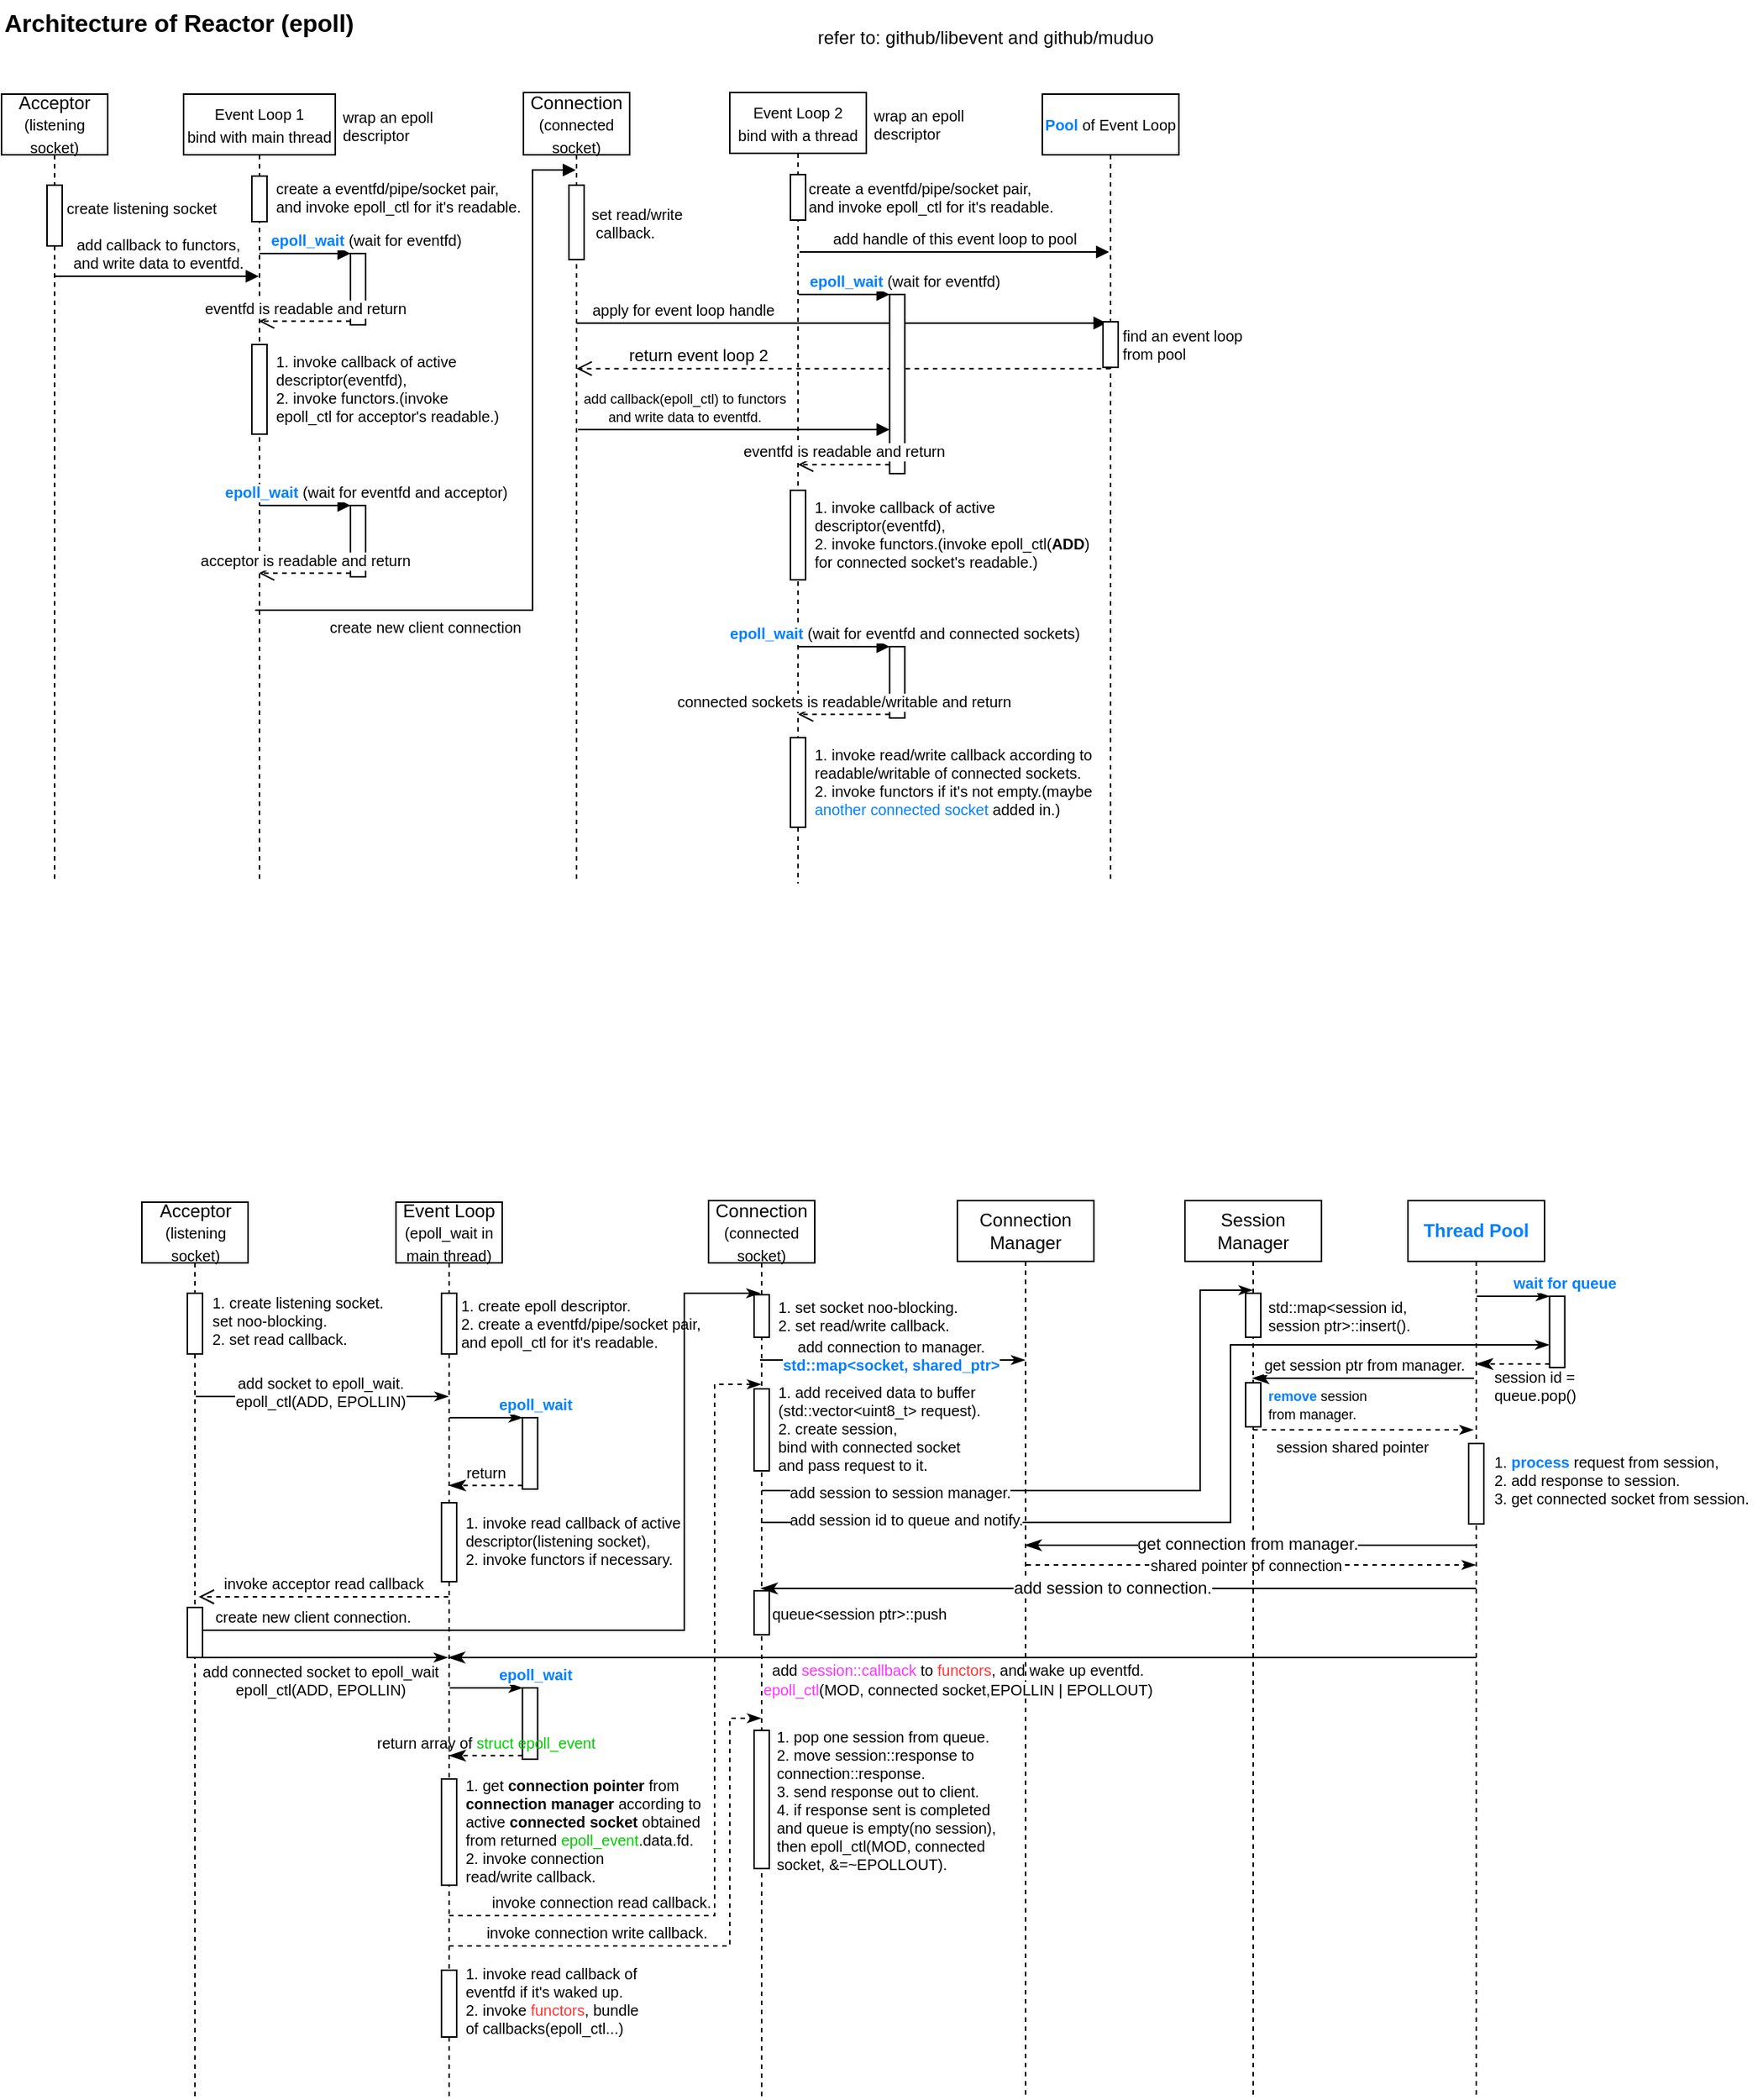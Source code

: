 <mxfile version="20.2.4" type="github">
  <diagram id="8s4QYpiPi4UWaAkvlVJo" name="Page-1">
    <mxGraphModel dx="1422" dy="762" grid="1" gridSize="10" guides="1" tooltips="1" connect="1" arrows="1" fold="1" page="1" pageScale="1" pageWidth="850" pageHeight="1100" background="none" math="0" shadow="0">
      <root>
        <mxCell id="0" />
        <mxCell id="1" parent="0" />
        <mxCell id="Oyf2wEZ1zQuML1rLrcPN-1" value="Acceptor&lt;br&gt;&lt;font style=&quot;font-size: 10px&quot;&gt;(listening socket)&lt;/font&gt;" style="shape=umlLifeline;perimeter=lifelinePerimeter;whiteSpace=wrap;html=1;container=1;collapsible=0;recursiveResize=0;outlineConnect=0;size=40;" parent="1" vertex="1">
          <mxGeometry x="110" y="80" width="70" height="520" as="geometry" />
        </mxCell>
        <mxCell id="Oyf2wEZ1zQuML1rLrcPN-17" value="" style="html=1;points=[];perimeter=orthogonalPerimeter;fontSize=10;" parent="Oyf2wEZ1zQuML1rLrcPN-1" vertex="1">
          <mxGeometry x="30" y="60" width="10" height="40" as="geometry" />
        </mxCell>
        <mxCell id="Oyf2wEZ1zQuML1rLrcPN-2" value="&lt;font style=&quot;font-size: 10px&quot;&gt;Event Loop 1&lt;br&gt;bind with main thread&lt;/font&gt;" style="shape=umlLifeline;perimeter=lifelinePerimeter;whiteSpace=wrap;html=1;container=1;collapsible=0;recursiveResize=0;outlineConnect=0;size=40;" parent="1" vertex="1">
          <mxGeometry x="230" y="80" width="100" height="520" as="geometry" />
        </mxCell>
        <mxCell id="Oyf2wEZ1zQuML1rLrcPN-15" value="" style="html=1;points=[];perimeter=orthogonalPerimeter;fontSize=10;" parent="Oyf2wEZ1zQuML1rLrcPN-2" vertex="1">
          <mxGeometry x="45" y="54" width="10" height="30" as="geometry" />
        </mxCell>
        <mxCell id="Oyf2wEZ1zQuML1rLrcPN-30" value="create new client connection" style="html=1;verticalAlign=bottom;endArrow=block;rounded=0;fontSize=10;" parent="Oyf2wEZ1zQuML1rLrcPN-2" target="Oyf2wEZ1zQuML1rLrcPN-28" edge="1">
          <mxGeometry x="-0.554" y="-20" width="80" relative="1" as="geometry">
            <mxPoint x="47.25" y="340" as="sourcePoint" />
            <mxPoint x="210" y="100" as="targetPoint" />
            <Array as="points">
              <mxPoint x="230" y="340" />
              <mxPoint x="230" y="50" />
            </Array>
            <mxPoint as="offset" />
          </mxGeometry>
        </mxCell>
        <mxCell id="Oyf2wEZ1zQuML1rLrcPN-9" value="" style="html=1;points=[];perimeter=orthogonalPerimeter;fontSize=10;" parent="1" vertex="1">
          <mxGeometry x="340" y="185" width="10" height="47" as="geometry" />
        </mxCell>
        <mxCell id="Oyf2wEZ1zQuML1rLrcPN-10" value="&lt;b&gt;&lt;font color=&quot;#007fff&quot;&gt;epoll_wait&lt;/font&gt;&lt;/b&gt; (wait for eventfd)" style="html=1;verticalAlign=bottom;endArrow=block;entryX=0;entryY=0;rounded=0;fontSize=10;" parent="1" target="Oyf2wEZ1zQuML1rLrcPN-9" edge="1">
          <mxGeometry x="1" y="10" relative="1" as="geometry">
            <mxPoint x="280" y="185" as="sourcePoint" />
            <mxPoint x="10" y="10" as="offset" />
          </mxGeometry>
        </mxCell>
        <mxCell id="Oyf2wEZ1zQuML1rLrcPN-11" value="eventfd is readable and return" style="html=1;verticalAlign=bottom;endArrow=open;dashed=1;endSize=8;exitX=0;exitY=0.95;rounded=0;fontSize=10;" parent="1" source="Oyf2wEZ1zQuML1rLrcPN-9" edge="1">
          <mxGeometry relative="1" as="geometry">
            <mxPoint x="279.667" y="229.65" as="targetPoint" />
          </mxGeometry>
        </mxCell>
        <mxCell id="Oyf2wEZ1zQuML1rLrcPN-12" value="add callback to functors,&lt;br&gt;and write data to eventfd." style="html=1;verticalAlign=bottom;endArrow=block;rounded=0;fontSize=10;" parent="1" target="Oyf2wEZ1zQuML1rLrcPN-2" edge="1">
          <mxGeometry width="80" relative="1" as="geometry">
            <mxPoint x="145" y="200" as="sourcePoint" />
            <mxPoint x="225" y="200" as="targetPoint" />
          </mxGeometry>
        </mxCell>
        <mxCell id="Oyf2wEZ1zQuML1rLrcPN-16" value="&lt;span style=&quot;background-color: rgb(255, 255, 255);&quot;&gt;create a eventfd/pipe/socket pair,&lt;/span&gt;&lt;br style=&quot;&quot;&gt;&lt;span style=&quot;background-color: rgb(255, 255, 255);&quot;&gt;and invoke epoll_ctl for it&#39;s readable.&lt;/span&gt;" style="text;html=1;strokeColor=none;fillColor=none;align=left;verticalAlign=middle;whiteSpace=wrap;rounded=0;fontSize=10;" parent="1" vertex="1">
          <mxGeometry x="289" y="133" width="165" height="30" as="geometry" />
        </mxCell>
        <mxCell id="Oyf2wEZ1zQuML1rLrcPN-18" value="&lt;span style=&quot;background-color: rgb(255 , 255 , 255)&quot;&gt;create listening socket&lt;br&gt;&lt;/span&gt;" style="text;html=1;strokeColor=none;fillColor=none;align=left;verticalAlign=middle;whiteSpace=wrap;rounded=0;fontSize=10;" parent="1" vertex="1">
          <mxGeometry x="151" y="140" width="110" height="30" as="geometry" />
        </mxCell>
        <mxCell id="Oyf2wEZ1zQuML1rLrcPN-21" value="" style="html=1;points=[];perimeter=orthogonalPerimeter;fontSize=10;" parent="1" vertex="1">
          <mxGeometry x="275" y="245" width="10" height="59" as="geometry" />
        </mxCell>
        <mxCell id="Oyf2wEZ1zQuML1rLrcPN-22" value="&lt;span style=&quot;background-color: rgb(255 , 255 , 255)&quot;&gt;1. invoke callback of active descriptor(eventfd),&lt;br&gt;2. invoke functors.(invoke epoll_ctl for acceptor&#39;s readable.)&lt;br&gt;&lt;/span&gt;" style="text;html=1;strokeColor=none;fillColor=none;align=left;verticalAlign=middle;whiteSpace=wrap;rounded=0;fontSize=10;" parent="1" vertex="1">
          <mxGeometry x="289" y="259" width="151" height="30" as="geometry" />
        </mxCell>
        <mxCell id="Oyf2wEZ1zQuML1rLrcPN-23" value="" style="html=1;points=[];perimeter=orthogonalPerimeter;fontSize=10;" parent="1" vertex="1">
          <mxGeometry x="340" y="351" width="10" height="47" as="geometry" />
        </mxCell>
        <mxCell id="Oyf2wEZ1zQuML1rLrcPN-24" value="&lt;b&gt;&lt;font color=&quot;#007fff&quot;&gt;epoll_wait&lt;/font&gt; &lt;/b&gt;(wait for eventfd and acceptor)" style="html=1;verticalAlign=bottom;endArrow=block;entryX=0;entryY=0;rounded=0;fontSize=10;" parent="1" target="Oyf2wEZ1zQuML1rLrcPN-23" edge="1">
          <mxGeometry x="1" y="10" relative="1" as="geometry">
            <mxPoint x="280" y="351" as="sourcePoint" />
            <mxPoint x="10" y="10" as="offset" />
          </mxGeometry>
        </mxCell>
        <mxCell id="Oyf2wEZ1zQuML1rLrcPN-25" value="acceptor is readable and return" style="html=1;verticalAlign=bottom;endArrow=open;dashed=1;endSize=8;exitX=0;exitY=0.95;rounded=0;fontSize=10;" parent="1" source="Oyf2wEZ1zQuML1rLrcPN-23" edge="1">
          <mxGeometry relative="1" as="geometry">
            <mxPoint x="279.667" y="395.65" as="targetPoint" />
          </mxGeometry>
        </mxCell>
        <mxCell id="Oyf2wEZ1zQuML1rLrcPN-28" value="&lt;font&gt;Connection&lt;br&gt;&lt;font style=&quot;font-size: 10px&quot;&gt;(connected socket)&lt;/font&gt;&lt;/font&gt;" style="shape=umlLifeline;perimeter=lifelinePerimeter;whiteSpace=wrap;html=1;container=1;collapsible=0;recursiveResize=0;outlineConnect=0;size=41;" parent="1" vertex="1">
          <mxGeometry x="454" y="79" width="70" height="521" as="geometry" />
        </mxCell>
        <mxCell id="Oyf2wEZ1zQuML1rLrcPN-31" value="" style="html=1;points=[];perimeter=orthogonalPerimeter;fontSize=10;" parent="Oyf2wEZ1zQuML1rLrcPN-28" vertex="1">
          <mxGeometry x="30" y="61" width="10" height="49" as="geometry" />
        </mxCell>
        <mxCell id="Oyf2wEZ1zQuML1rLrcPN-46" value="&lt;font style=&quot;font-size: 9px&quot;&gt;add callback(epoll_ctl) to functors&lt;br&gt;and write data to eventfd.&lt;/font&gt;" style="html=1;verticalAlign=bottom;endArrow=block;rounded=0;fontSize=10;" parent="Oyf2wEZ1zQuML1rLrcPN-28" edge="1">
          <mxGeometry x="-0.318" width="80" relative="1" as="geometry">
            <mxPoint x="36" y="222" as="sourcePoint" />
            <mxPoint x="241.33" y="222" as="targetPoint" />
            <mxPoint as="offset" />
          </mxGeometry>
        </mxCell>
        <mxCell id="Oyf2wEZ1zQuML1rLrcPN-32" value="&lt;span style=&quot;background-color: rgb(255 , 255 , 255)&quot;&gt;set read/write&lt;br&gt;&amp;nbsp;callback.&lt;br&gt;&lt;/span&gt;" style="text;html=1;strokeColor=none;fillColor=none;align=left;verticalAlign=middle;whiteSpace=wrap;rounded=0;fontSize=10;" parent="1" vertex="1">
          <mxGeometry x="497" y="150" width="71" height="30" as="geometry" />
        </mxCell>
        <mxCell id="Oyf2wEZ1zQuML1rLrcPN-33" value="&lt;font style=&quot;font-size: 10px&quot;&gt;Event Loop 2&lt;br&gt;bind with a thread&lt;/font&gt;" style="shape=umlLifeline;perimeter=lifelinePerimeter;whiteSpace=wrap;html=1;container=1;collapsible=0;recursiveResize=0;outlineConnect=0;size=40;" parent="1" vertex="1">
          <mxGeometry x="590" y="79" width="90" height="521" as="geometry" />
        </mxCell>
        <mxCell id="Oyf2wEZ1zQuML1rLrcPN-34" value="" style="html=1;points=[];perimeter=orthogonalPerimeter;fontSize=10;" parent="Oyf2wEZ1zQuML1rLrcPN-33" vertex="1">
          <mxGeometry x="40" y="54" width="10" height="30" as="geometry" />
        </mxCell>
        <mxCell id="Oyf2wEZ1zQuML1rLrcPN-40" value="add handle of this event loop to pool" style="html=1;verticalAlign=bottom;endArrow=block;rounded=0;fontSize=10;" parent="Oyf2wEZ1zQuML1rLrcPN-33" edge="1">
          <mxGeometry width="80" relative="1" as="geometry">
            <mxPoint x="46" y="105" as="sourcePoint" />
            <mxPoint x="250" y="105" as="targetPoint" />
          </mxGeometry>
        </mxCell>
        <mxCell id="Oyf2wEZ1zQuML1rLrcPN-36" value="&lt;span style=&quot;background-color: rgb(255, 255, 255);&quot;&gt;create a eventfd/pipe/socket pair,&lt;/span&gt;&lt;br style=&quot;&quot;&gt;&lt;span style=&quot;background-color: rgb(255, 255, 255);&quot;&gt;and invoke epoll_ctl for it&#39;s readable.&lt;/span&gt;" style="text;html=1;strokeColor=none;fillColor=none;align=left;verticalAlign=middle;whiteSpace=wrap;rounded=0;fontSize=10;" parent="1" vertex="1">
          <mxGeometry x="640" y="133" width="165" height="30" as="geometry" />
        </mxCell>
        <mxCell id="Oyf2wEZ1zQuML1rLrcPN-37" value="&lt;font style=&quot;font-size: 10px&quot;&gt;&lt;b&gt;&lt;font color=&quot;#007fff&quot;&gt;Pool&lt;/font&gt;&lt;/b&gt; of Event Loop&lt;/font&gt;" style="shape=umlLifeline;perimeter=lifelinePerimeter;whiteSpace=wrap;html=1;container=1;collapsible=0;recursiveResize=0;outlineConnect=0;size=40;" parent="1" vertex="1">
          <mxGeometry x="796" y="80" width="90" height="520" as="geometry" />
        </mxCell>
        <mxCell id="Oyf2wEZ1zQuML1rLrcPN-42" value="&lt;b&gt;&lt;font color=&quot;#007fff&quot;&gt;epoll_wait&lt;/font&gt;&lt;/b&gt; (wait for eventfd)" style="html=1;verticalAlign=bottom;endArrow=block;entryX=0;entryY=0;rounded=0;fontSize=10;" parent="1" target="Oyf2wEZ1zQuML1rLrcPN-41" edge="1">
          <mxGeometry x="1" y="10" relative="1" as="geometry">
            <mxPoint x="635.33" y="212" as="sourcePoint" />
            <mxPoint x="10" y="10" as="offset" />
          </mxGeometry>
        </mxCell>
        <mxCell id="Oyf2wEZ1zQuML1rLrcPN-45" value="apply for event loop handle" style="html=1;verticalAlign=bottom;endArrow=block;rounded=0;fontSize=10;entryX=0.233;entryY=0.028;entryDx=0;entryDy=0;entryPerimeter=0;" parent="1" source="Oyf2wEZ1zQuML1rLrcPN-28" target="Oyf2wEZ1zQuML1rLrcPN-50" edge="1">
          <mxGeometry x="-0.601" width="80" relative="1" as="geometry">
            <mxPoint x="490" y="230" as="sourcePoint" />
            <mxPoint x="624.5" y="230" as="targetPoint" />
            <mxPoint as="offset" />
          </mxGeometry>
        </mxCell>
        <mxCell id="Oyf2wEZ1zQuML1rLrcPN-50" value="" style="html=1;points=[];perimeter=orthogonalPerimeter;fontSize=10;" parent="1" vertex="1">
          <mxGeometry x="836" y="230" width="10" height="30" as="geometry" />
        </mxCell>
        <mxCell id="Oyf2wEZ1zQuML1rLrcPN-51" value="&lt;span style=&quot;background-color: rgb(255 , 255 , 255)&quot;&gt;find an event loop from pool&lt;br&gt;&lt;/span&gt;" style="text;html=1;strokeColor=none;fillColor=none;align=left;verticalAlign=middle;whiteSpace=wrap;rounded=0;fontSize=10;" parent="1" vertex="1">
          <mxGeometry x="847" y="230" width="93" height="30" as="geometry" />
        </mxCell>
        <mxCell id="Oyf2wEZ1zQuML1rLrcPN-47" value="return event loop 2" style="html=1;verticalAlign=bottom;endArrow=open;dashed=1;endSize=8;rounded=0;exitX=0.483;exitY=1.028;exitDx=0;exitDy=0;exitPerimeter=0;" parent="1" source="Oyf2wEZ1zQuML1rLrcPN-50" target="Oyf2wEZ1zQuML1rLrcPN-28" edge="1">
          <mxGeometry x="0.543" relative="1" as="geometry">
            <mxPoint x="840.5" y="257" as="sourcePoint" />
            <mxPoint x="490" y="257" as="targetPoint" />
            <mxPoint as="offset" />
          </mxGeometry>
        </mxCell>
        <mxCell id="Oyf2wEZ1zQuML1rLrcPN-41" value="" style="html=1;points=[];perimeter=orthogonalPerimeter;fontSize=10;verticalAlign=top;" parent="1" vertex="1">
          <mxGeometry x="695.33" y="212" width="10" height="118" as="geometry" />
        </mxCell>
        <mxCell id="Oyf2wEZ1zQuML1rLrcPN-43" value="eventfd is readable and return" style="html=1;verticalAlign=bottom;endArrow=open;dashed=1;endSize=8;exitX=0;exitY=0.95;rounded=0;fontSize=10;" parent="1" source="Oyf2wEZ1zQuML1rLrcPN-41" target="Oyf2wEZ1zQuML1rLrcPN-33" edge="1">
          <mxGeometry relative="1" as="geometry">
            <mxPoint x="634.997" y="256.65" as="targetPoint" />
          </mxGeometry>
        </mxCell>
        <mxCell id="Oyf2wEZ1zQuML1rLrcPN-52" value="&lt;span style=&quot;background-color: rgb(255 , 255 , 255)&quot;&gt;wrap an epoll descriptor&lt;br&gt;&lt;/span&gt;" style="text;html=1;strokeColor=none;fillColor=none;align=left;verticalAlign=middle;whiteSpace=wrap;rounded=0;fontSize=10;" parent="1" vertex="1">
          <mxGeometry x="332.5" y="86" width="67.5" height="30" as="geometry" />
        </mxCell>
        <mxCell id="Oyf2wEZ1zQuML1rLrcPN-53" value="&lt;span style=&quot;background-color: rgb(255 , 255 , 255)&quot;&gt;wrap an epoll descriptor&lt;br&gt;&lt;/span&gt;" style="text;html=1;strokeColor=none;fillColor=none;align=left;verticalAlign=middle;whiteSpace=wrap;rounded=0;fontSize=10;" parent="1" vertex="1">
          <mxGeometry x="683" y="85" width="67" height="30" as="geometry" />
        </mxCell>
        <mxCell id="Oyf2wEZ1zQuML1rLrcPN-54" value="" style="html=1;points=[];perimeter=orthogonalPerimeter;fontSize=10;" parent="1" vertex="1">
          <mxGeometry x="630" y="341" width="10" height="59" as="geometry" />
        </mxCell>
        <mxCell id="Oyf2wEZ1zQuML1rLrcPN-55" value="&lt;span style=&quot;background-color: rgb(255 , 255 , 255)&quot;&gt;1. invoke callback of active descriptor(eventfd),&lt;br&gt;2. invoke functors.(invoke epoll_ctl(&lt;b&gt;ADD&lt;/b&gt;) for connected socket&#39;s readable.)&lt;br&gt;&lt;/span&gt;" style="text;html=1;strokeColor=none;fillColor=none;align=left;verticalAlign=middle;whiteSpace=wrap;rounded=0;fontSize=10;" parent="1" vertex="1">
          <mxGeometry x="644" y="355" width="186" height="30" as="geometry" />
        </mxCell>
        <mxCell id="Oyf2wEZ1zQuML1rLrcPN-56" value="" style="html=1;points=[];perimeter=orthogonalPerimeter;fontSize=10;" parent="1" vertex="1">
          <mxGeometry x="695.33" y="444" width="10" height="47" as="geometry" />
        </mxCell>
        <mxCell id="Oyf2wEZ1zQuML1rLrcPN-57" value="&lt;b&gt;&lt;font color=&quot;#007fff&quot;&gt;epoll_wait&lt;/font&gt; &lt;/b&gt;(wait for eventfd and connected sockets)" style="html=1;verticalAlign=bottom;endArrow=block;entryX=0;entryY=0;rounded=0;fontSize=10;" parent="1" target="Oyf2wEZ1zQuML1rLrcPN-56" edge="1">
          <mxGeometry x="1" y="10" relative="1" as="geometry">
            <mxPoint x="635.33" y="444" as="sourcePoint" />
            <mxPoint x="10" y="10" as="offset" />
          </mxGeometry>
        </mxCell>
        <mxCell id="Oyf2wEZ1zQuML1rLrcPN-58" value="connected sockets is readable/writable and return" style="html=1;verticalAlign=bottom;endArrow=open;dashed=1;endSize=8;exitX=0;exitY=0.95;rounded=0;fontSize=10;" parent="1" source="Oyf2wEZ1zQuML1rLrcPN-56" edge="1">
          <mxGeometry relative="1" as="geometry">
            <mxPoint x="634.997" y="488.65" as="targetPoint" />
          </mxGeometry>
        </mxCell>
        <mxCell id="Oyf2wEZ1zQuML1rLrcPN-59" value="" style="html=1;points=[];perimeter=orthogonalPerimeter;fontSize=10;" parent="1" vertex="1">
          <mxGeometry x="630" y="504" width="10" height="59" as="geometry" />
        </mxCell>
        <mxCell id="Oyf2wEZ1zQuML1rLrcPN-60" value="&lt;span style=&quot;background-color: rgb(255 , 255 , 255)&quot;&gt;1. invoke read/write callback according to readable/writable of connected sockets.&lt;br&gt;2. invoke functors if it&#39;s not empty.(maybe &lt;font color=&quot;#007fff&quot;&gt;another connected socket&lt;/font&gt; added in.)&lt;br&gt;&lt;/span&gt;" style="text;html=1;strokeColor=none;fillColor=none;align=left;verticalAlign=middle;whiteSpace=wrap;rounded=0;fontSize=10;" parent="1" vertex="1">
          <mxGeometry x="644" y="518" width="186" height="30" as="geometry" />
        </mxCell>
        <mxCell id="Oyf2wEZ1zQuML1rLrcPN-62" value="&lt;span style=&quot;background-color: rgb(255 , 255 , 255)&quot;&gt;&lt;b&gt;&lt;font style=&quot;font-size: 16px&quot;&gt;Architecture of Reactor (epoll)&lt;/font&gt;&lt;/b&gt;&lt;br&gt;&lt;/span&gt;" style="text;html=1;strokeColor=none;fillColor=none;align=left;verticalAlign=middle;whiteSpace=wrap;rounded=0;fontSize=10;" parent="1" vertex="1">
          <mxGeometry x="110" y="18" width="255" height="30" as="geometry" />
        </mxCell>
        <mxCell id="Oyf2wEZ1zQuML1rLrcPN-63" value="&lt;span style=&quot;background-color: rgb(255 , 255 , 255)&quot;&gt;&lt;font style=&quot;font-size: 12px&quot;&gt;refer to: github/libevent and github/muduo&lt;/font&gt;&lt;br&gt;&lt;/span&gt;" style="text;html=1;strokeColor=none;fillColor=none;align=left;verticalAlign=middle;whiteSpace=wrap;rounded=0;fontSize=10;" parent="1" vertex="1">
          <mxGeometry x="646" y="28" width="240" height="30" as="geometry" />
        </mxCell>
        <mxCell id="_-AkgMlnDdN6ogvlzVWD-1" value="Acceptor&lt;br&gt;&lt;font style=&quot;font-size: 10px&quot;&gt;(listening socket)&lt;/font&gt;" style="shape=umlLifeline;perimeter=lifelinePerimeter;whiteSpace=wrap;html=1;container=1;collapsible=0;recursiveResize=0;outlineConnect=0;size=40;" parent="1" vertex="1">
          <mxGeometry x="202.5" y="810" width="70" height="590" as="geometry" />
        </mxCell>
        <mxCell id="_-AkgMlnDdN6ogvlzVWD-2" value="" style="html=1;points=[];perimeter=orthogonalPerimeter;fontSize=10;" parent="_-AkgMlnDdN6ogvlzVWD-1" vertex="1">
          <mxGeometry x="30" y="60" width="10" height="40" as="geometry" />
        </mxCell>
        <mxCell id="_-AkgMlnDdN6ogvlzVWD-3" value="Event Loop&lt;br&gt;&lt;font style=&quot;font-size: 10px;&quot;&gt;(epoll_wait in main thread)&lt;/font&gt;" style="shape=umlLifeline;perimeter=lifelinePerimeter;whiteSpace=wrap;html=1;container=1;collapsible=0;recursiveResize=0;outlineConnect=0;size=40;" parent="1" vertex="1">
          <mxGeometry x="370" y="810" width="70" height="590" as="geometry" />
        </mxCell>
        <mxCell id="_-AkgMlnDdN6ogvlzVWD-4" value="" style="html=1;points=[];perimeter=orthogonalPerimeter;fontSize=10;" parent="_-AkgMlnDdN6ogvlzVWD-3" vertex="1">
          <mxGeometry x="30" y="60" width="10" height="40" as="geometry" />
        </mxCell>
        <mxCell id="_-AkgMlnDdN6ogvlzVWD-18" value="&lt;span style=&quot;text-align: left;&quot;&gt;create new client connection.&lt;/span&gt;" style="html=1;verticalAlign=bottom;endArrow=classicThin;rounded=0;fontSize=10;exitX=0.95;exitY=0.455;exitDx=0;exitDy=0;exitPerimeter=0;endFill=1;" parent="_-AkgMlnDdN6ogvlzVWD-3" source="_-AkgMlnDdN6ogvlzVWD-13" edge="1">
          <mxGeometry x="-0.756" width="80" relative="1" as="geometry">
            <mxPoint x="-132.5" y="340" as="sourcePoint" />
            <mxPoint x="240" y="60" as="targetPoint" />
            <mxPoint x="1" as="offset" />
            <Array as="points">
              <mxPoint x="190" y="282" />
              <mxPoint x="190" y="60" />
            </Array>
          </mxGeometry>
        </mxCell>
        <mxCell id="_-AkgMlnDdN6ogvlzVWD-23" value="add connected socket to epoll_wait&lt;br&gt;epoll_ctl(ADD, EPOLLIN)" style="html=1;verticalAlign=bottom;endArrow=classicThin;rounded=0;fontSize=10;endFill=1;" parent="_-AkgMlnDdN6ogvlzVWD-3" edge="1">
          <mxGeometry x="-0.009" y="-30" width="80" relative="1" as="geometry">
            <mxPoint x="-132.5" y="300" as="sourcePoint" />
            <mxPoint x="34" y="300" as="targetPoint" />
            <mxPoint as="offset" />
          </mxGeometry>
        </mxCell>
        <mxCell id="oihFWhnjBpmNXEekLoWu-9" value="invoke connection read callback." style="html=1;verticalAlign=bottom;endArrow=classicThin;rounded=0;fontSize=10;dashed=1;endFill=1;" parent="_-AkgMlnDdN6ogvlzVWD-3" edge="1" source="_-AkgMlnDdN6ogvlzVWD-3">
          <mxGeometry x="-0.642" width="80" relative="1" as="geometry">
            <mxPoint x="36" y="440" as="sourcePoint" />
            <mxPoint x="240.5" y="120" as="targetPoint" />
            <mxPoint as="offset" />
            <Array as="points">
              <mxPoint x="210" y="470" />
              <mxPoint x="210" y="120" />
            </Array>
          </mxGeometry>
        </mxCell>
        <mxCell id="ySbSuoVtxYeGmx0g1xd0-3" value="" style="html=1;points=[];perimeter=orthogonalPerimeter;fontSize=10;" vertex="1" parent="_-AkgMlnDdN6ogvlzVWD-3">
          <mxGeometry x="30" y="506" width="10" height="44" as="geometry" />
        </mxCell>
        <mxCell id="_-AkgMlnDdN6ogvlzVWD-5" value="&lt;span style=&quot;background-color: rgb(255 , 255 , 255)&quot;&gt;1. create listening socket.&lt;br&gt;set noo-blocking.&lt;br&gt;2. set read callback.&lt;br&gt;&lt;/span&gt;" style="text;html=1;strokeColor=none;fillColor=none;align=left;verticalAlign=middle;whiteSpace=wrap;rounded=0;fontSize=10;" parent="1" vertex="1">
          <mxGeometry x="247" y="873" width="123" height="30" as="geometry" />
        </mxCell>
        <mxCell id="_-AkgMlnDdN6ogvlzVWD-6" value="add socket to epoll_wait.&lt;br&gt;epoll_ctl(ADD, EPOLLIN)" style="html=1;verticalAlign=bottom;endArrow=classicThin;rounded=0;fontSize=10;endFill=1;" parent="1" edge="1">
          <mxGeometry x="-0.015" y="-12" width="80" relative="1" as="geometry">
            <mxPoint x="238" y="938" as="sourcePoint" />
            <mxPoint x="404.5" y="938" as="targetPoint" />
            <mxPoint as="offset" />
          </mxGeometry>
        </mxCell>
        <mxCell id="_-AkgMlnDdN6ogvlzVWD-7" value="" style="html=1;points=[];perimeter=orthogonalPerimeter;fontSize=10;" parent="1" vertex="1">
          <mxGeometry x="453.33" y="952" width="10" height="47" as="geometry" />
        </mxCell>
        <mxCell id="_-AkgMlnDdN6ogvlzVWD-8" value="&lt;b&gt;&lt;font color=&quot;#007fff&quot;&gt;epoll_wait&lt;/font&gt;&lt;/b&gt;&amp;nbsp;" style="html=1;verticalAlign=bottom;endArrow=classicThin;entryX=0;entryY=0;rounded=0;fontSize=10;endFill=1;" parent="1" target="_-AkgMlnDdN6ogvlzVWD-7" edge="1">
          <mxGeometry x="1" y="10" relative="1" as="geometry">
            <mxPoint x="405.33" y="952" as="sourcePoint" />
            <mxPoint x="10" y="10" as="offset" />
          </mxGeometry>
        </mxCell>
        <mxCell id="_-AkgMlnDdN6ogvlzVWD-9" value="return" style="html=1;verticalAlign=bottom;endArrow=classicThin;dashed=1;endSize=8;exitX=0;exitY=0.95;rounded=0;fontSize=10;endFill=1;" parent="1" source="_-AkgMlnDdN6ogvlzVWD-7" edge="1">
          <mxGeometry relative="1" as="geometry">
            <mxPoint x="404.997" y="996.65" as="targetPoint" />
          </mxGeometry>
        </mxCell>
        <mxCell id="_-AkgMlnDdN6ogvlzVWD-10" value="1. create epoll descriptor.&lt;br&gt;2. create a eventfd/pipe/socket pair,&lt;br&gt;and epoll_ctl for it&#39;s readable.&lt;span style=&quot;background-color: rgb(255 , 255 , 255)&quot;&gt;&lt;br&gt;&lt;/span&gt;" style="text;html=1;strokeColor=none;fillColor=none;align=left;verticalAlign=middle;whiteSpace=wrap;rounded=0;fontSize=10;" parent="1" vertex="1">
          <mxGeometry x="411" y="875" width="169" height="30" as="geometry" />
        </mxCell>
        <mxCell id="_-AkgMlnDdN6ogvlzVWD-11" value="" style="html=1;points=[];perimeter=orthogonalPerimeter;fontSize=10;" parent="1" vertex="1">
          <mxGeometry x="400" y="1008" width="10" height="52" as="geometry" />
        </mxCell>
        <mxCell id="_-AkgMlnDdN6ogvlzVWD-12" value="&lt;span style=&quot;background-color: rgb(255 , 255 , 255)&quot;&gt;1. invoke read callback of active descriptor(listening socket),&lt;br&gt;2. invoke functors if necessary.&lt;br&gt;&lt;/span&gt;" style="text;html=1;strokeColor=none;fillColor=none;align=left;verticalAlign=middle;whiteSpace=wrap;rounded=0;fontSize=10;" parent="1" vertex="1">
          <mxGeometry x="414" y="1018" width="151" height="30" as="geometry" />
        </mxCell>
        <mxCell id="_-AkgMlnDdN6ogvlzVWD-13" value="" style="html=1;points=[];perimeter=orthogonalPerimeter;fontSize=10;" parent="1" vertex="1">
          <mxGeometry x="232.5" y="1077" width="10" height="33" as="geometry" />
        </mxCell>
        <mxCell id="_-AkgMlnDdN6ogvlzVWD-15" value="invoke acceptor read callback" style="html=1;verticalAlign=bottom;endArrow=open;endSize=8;rounded=0;fontSize=10;dashed=1;" parent="1" source="_-AkgMlnDdN6ogvlzVWD-3" edge="1">
          <mxGeometry relative="1" as="geometry">
            <mxPoint x="322.5" y="1069.5" as="sourcePoint" />
            <mxPoint x="240" y="1070" as="targetPoint" />
          </mxGeometry>
        </mxCell>
        <mxCell id="_-AkgMlnDdN6ogvlzVWD-19" value="&lt;font&gt;Connection&lt;br&gt;&lt;font style=&quot;font-size: 10px&quot;&gt;(connected socket)&lt;/font&gt;&lt;/font&gt;" style="shape=umlLifeline;perimeter=lifelinePerimeter;whiteSpace=wrap;html=1;container=1;collapsible=0;recursiveResize=0;outlineConnect=0;size=41;" parent="1" vertex="1">
          <mxGeometry x="576" y="809" width="70" height="591" as="geometry" />
        </mxCell>
        <mxCell id="_-AkgMlnDdN6ogvlzVWD-20" value="" style="html=1;points=[];perimeter=orthogonalPerimeter;fontSize=10;" parent="_-AkgMlnDdN6ogvlzVWD-19" vertex="1">
          <mxGeometry x="30" y="62" width="10" height="28" as="geometry" />
        </mxCell>
        <mxCell id="oihFWhnjBpmNXEekLoWu-7" value="add connection to manager.&lt;br&gt;&lt;b&gt;&lt;font color=&quot;#007fff&quot;&gt;std::map&amp;lt;socket, shared_ptr&amp;gt;&lt;/font&gt;&lt;/b&gt;" style="html=1;verticalAlign=bottom;endArrow=classicThin;rounded=0;fontSize=10;endFill=1;" parent="_-AkgMlnDdN6ogvlzVWD-19" edge="1">
          <mxGeometry x="-0.015" y="-12" width="80" relative="1" as="geometry">
            <mxPoint x="34" y="105" as="sourcePoint" />
            <mxPoint x="208.5" y="105" as="targetPoint" />
            <mxPoint as="offset" />
          </mxGeometry>
        </mxCell>
        <mxCell id="oihFWhnjBpmNXEekLoWu-8" value="" style="html=1;points=[];perimeter=orthogonalPerimeter;fontSize=10;" parent="_-AkgMlnDdN6ogvlzVWD-19" vertex="1">
          <mxGeometry x="30" y="124" width="10" height="54" as="geometry" />
        </mxCell>
        <mxCell id="ySbSuoVtxYeGmx0g1xd0-2" value="" style="html=1;points=[];perimeter=orthogonalPerimeter;fontSize=10;" vertex="1" parent="_-AkgMlnDdN6ogvlzVWD-19">
          <mxGeometry x="30" y="349" width="10" height="91" as="geometry" />
        </mxCell>
        <mxCell id="_-AkgMlnDdN6ogvlzVWD-22" value="&lt;span style=&quot;background-color: rgb(255 , 255 , 255)&quot;&gt;1.&amp;nbsp;&lt;/span&gt;&lt;span style=&quot;background-color: rgb(255, 255, 255);&quot;&gt;set socket noo-blocking.&lt;/span&gt;&lt;span style=&quot;background-color: rgb(255 , 255 , 255)&quot;&gt;&lt;br&gt;2. set read/write callback.&lt;br&gt;&lt;/span&gt;" style="text;html=1;strokeColor=none;fillColor=none;align=left;verticalAlign=middle;whiteSpace=wrap;rounded=0;fontSize=10;" parent="1" vertex="1">
          <mxGeometry x="620" y="870" width="130" height="30" as="geometry" />
        </mxCell>
        <mxCell id="_-AkgMlnDdN6ogvlzVWD-24" value="&lt;font style=&quot;font-size: 12px;&quot;&gt;Connection&lt;br&gt;Manager&lt;/font&gt;" style="shape=umlLifeline;perimeter=lifelinePerimeter;whiteSpace=wrap;html=1;container=1;collapsible=0;recursiveResize=0;outlineConnect=0;size=40;" parent="1" vertex="1">
          <mxGeometry x="740" y="809" width="90" height="591" as="geometry" />
        </mxCell>
        <mxCell id="oihFWhnjBpmNXEekLoWu-19" value="shared pointer of connection" style="html=1;verticalAlign=bottom;endArrow=classicThin;rounded=0;fontSize=10;dashed=1;endFill=1;" parent="_-AkgMlnDdN6ogvlzVWD-24" edge="1">
          <mxGeometry x="-0.024" y="-9" width="80" relative="1" as="geometry">
            <mxPoint x="45.5" y="240" as="sourcePoint" />
            <mxPoint x="341.5" y="240" as="targetPoint" />
            <mxPoint as="offset" />
          </mxGeometry>
        </mxCell>
        <mxCell id="oihFWhnjBpmNXEekLoWu-30" value="add session to connection." style="html=1;verticalAlign=bottom;endArrow=classicThin;endSize=8;rounded=0;strokeColor=#000000;endFill=1;" parent="_-AkgMlnDdN6ogvlzVWD-24" edge="1">
          <mxGeometry x="0.024" y="8" relative="1" as="geometry">
            <mxPoint x="342" y="255.5" as="sourcePoint" />
            <mxPoint x="-129.5" y="255.5" as="targetPoint" />
            <mxPoint x="1" as="offset" />
          </mxGeometry>
        </mxCell>
        <mxCell id="oihFWhnjBpmNXEekLoWu-31" value="" style="html=1;points=[];perimeter=orthogonalPerimeter;fontSize=10;" parent="_-AkgMlnDdN6ogvlzVWD-24" vertex="1">
          <mxGeometry x="-134" y="257" width="10" height="29" as="geometry" />
        </mxCell>
        <mxCell id="oihFWhnjBpmNXEekLoWu-2" value="" style="html=1;points=[];perimeter=orthogonalPerimeter;fontSize=10;" parent="1" vertex="1">
          <mxGeometry x="453.33" y="1130" width="10" height="47" as="geometry" />
        </mxCell>
        <mxCell id="oihFWhnjBpmNXEekLoWu-3" value="&lt;b&gt;&lt;font color=&quot;#007fff&quot;&gt;epoll_wait&lt;/font&gt;&lt;/b&gt;&amp;nbsp;" style="html=1;verticalAlign=bottom;endArrow=classicThin;entryX=0;entryY=0;rounded=0;fontSize=10;endFill=1;" parent="1" target="oihFWhnjBpmNXEekLoWu-2" edge="1">
          <mxGeometry x="1" y="10" relative="1" as="geometry">
            <mxPoint x="405.33" y="1130" as="sourcePoint" />
            <mxPoint x="10" y="10" as="offset" />
          </mxGeometry>
        </mxCell>
        <mxCell id="oihFWhnjBpmNXEekLoWu-4" value="return array of &lt;font color=&quot;#00cc00&quot;&gt;struct&amp;nbsp;epoll_event&lt;/font&gt;" style="html=1;verticalAlign=bottom;endArrow=classicThin;dashed=1;endSize=8;exitX=0;exitY=0.95;rounded=0;fontSize=10;labelBackgroundColor=none;endFill=1;" parent="1" source="oihFWhnjBpmNXEekLoWu-2" edge="1">
          <mxGeometry relative="1" as="geometry">
            <mxPoint x="404.997" y="1174.65" as="targetPoint" />
          </mxGeometry>
        </mxCell>
        <mxCell id="oihFWhnjBpmNXEekLoWu-5" value="" style="html=1;points=[];perimeter=orthogonalPerimeter;fontSize=10;" parent="1" vertex="1">
          <mxGeometry x="400" y="1190" width="10" height="70" as="geometry" />
        </mxCell>
        <mxCell id="oihFWhnjBpmNXEekLoWu-6" value="&lt;span style=&quot;background-color: rgb(255 , 255 , 255)&quot;&gt;1. get &lt;b&gt;connection pointer&lt;/b&gt; from &lt;b&gt;connection manager&lt;/b&gt; according to active&amp;nbsp;&lt;b&gt;connected socket&lt;/b&gt; obtained from returned &lt;font color=&quot;#00cc00&quot;&gt;epoll_event&lt;/font&gt;.data.fd.&lt;br&gt;2. invoke connection &lt;br&gt;read/write callback.&lt;br&gt;&lt;/span&gt;" style="text;html=1;strokeColor=none;fillColor=none;align=left;verticalAlign=middle;whiteSpace=wrap;rounded=0;fontSize=10;" parent="1" vertex="1">
          <mxGeometry x="414" y="1209" width="166" height="30" as="geometry" />
        </mxCell>
        <mxCell id="oihFWhnjBpmNXEekLoWu-10" value="&lt;span style=&quot;background-color: rgb(255 , 255 , 255)&quot;&gt;1. add received data to buffer (std::vector&amp;lt;uint8_t&amp;gt; request).&lt;br&gt;2. create session, &lt;br&gt;bind with connected socket &lt;br&gt;and pass request to it.&lt;br&gt;&lt;/span&gt;" style="text;html=1;strokeColor=none;fillColor=none;align=left;verticalAlign=middle;whiteSpace=wrap;rounded=0;fontSize=10;" parent="1" vertex="1">
          <mxGeometry x="620" y="944" width="160" height="30" as="geometry" />
        </mxCell>
        <mxCell id="oihFWhnjBpmNXEekLoWu-11" value="&lt;b&gt;&lt;font color=&quot;#007fff&quot;&gt;Thread Pool&lt;/font&gt;&lt;/b&gt;" style="shape=umlLifeline;perimeter=lifelinePerimeter;whiteSpace=wrap;html=1;container=1;collapsible=0;recursiveResize=0;outlineConnect=0;size=40;" parent="1" vertex="1">
          <mxGeometry x="1037" y="809" width="90" height="591" as="geometry" />
        </mxCell>
        <mxCell id="oihFWhnjBpmNXEekLoWu-12" value="" style="html=1;points=[];perimeter=orthogonalPerimeter;fontSize=10;" parent="oihFWhnjBpmNXEekLoWu-11" vertex="1">
          <mxGeometry x="40" y="160" width="10" height="53" as="geometry" />
        </mxCell>
        <mxCell id="oihFWhnjBpmNXEekLoWu-13" value="" style="html=1;points=[];perimeter=orthogonalPerimeter;fontSize=10;" parent="1" vertex="1">
          <mxGeometry x="1130.33" y="872" width="10" height="47" as="geometry" />
        </mxCell>
        <mxCell id="oihFWhnjBpmNXEekLoWu-14" value="&lt;font color=&quot;#007fff&quot;&gt;&lt;b&gt;wait for queue&lt;/b&gt;&lt;/font&gt;" style="html=1;verticalAlign=bottom;endArrow=classicThin;entryX=0;entryY=0;rounded=0;fontSize=10;endFill=1;" parent="1" target="oihFWhnjBpmNXEekLoWu-13" edge="1">
          <mxGeometry x="1" y="10" relative="1" as="geometry">
            <mxPoint x="1082.33" y="872" as="sourcePoint" />
            <mxPoint x="10" y="10" as="offset" />
          </mxGeometry>
        </mxCell>
        <mxCell id="oihFWhnjBpmNXEekLoWu-15" value="" style="html=1;verticalAlign=bottom;endArrow=classicThin;dashed=1;endSize=8;exitX=0;exitY=0.95;rounded=0;fontSize=10;endFill=1;" parent="1" source="oihFWhnjBpmNXEekLoWu-13" edge="1">
          <mxGeometry x="-0.035" y="23" relative="1" as="geometry">
            <mxPoint x="1081.997" y="916.65" as="targetPoint" />
            <mxPoint as="offset" />
          </mxGeometry>
        </mxCell>
        <mxCell id="oihFWhnjBpmNXEekLoWu-16" value="&lt;span style=&quot;text-align: left;&quot;&gt;add session id to queue and&amp;nbsp;&lt;/span&gt;&lt;span style=&quot;text-align: left;&quot;&gt;notify.&lt;/span&gt;" style="html=1;verticalAlign=bottom;endArrow=classicThin;rounded=0;fontSize=10;endFill=1;" parent="1" edge="1">
          <mxGeometry x="-0.702" y="-7" width="80" relative="1" as="geometry">
            <mxPoint x="610.5" y="1021" as="sourcePoint" />
            <mxPoint x="1130" y="904" as="targetPoint" />
            <mxPoint as="offset" />
            <Array as="points">
              <mxPoint x="920" y="1021" />
              <mxPoint x="920" y="904" />
            </Array>
          </mxGeometry>
        </mxCell>
        <mxCell id="oihFWhnjBpmNXEekLoWu-20" value="&lt;span style=&quot;background-color: rgb(255 , 255 , 255)&quot;&gt;session id = queue.pop()&lt;br&gt;&lt;/span&gt;" style="text;html=1;strokeColor=none;fillColor=none;align=left;verticalAlign=middle;whiteSpace=wrap;rounded=0;fontSize=10;" parent="1" vertex="1">
          <mxGeometry x="1092" y="916" width="58" height="30" as="geometry" />
        </mxCell>
        <mxCell id="oihFWhnjBpmNXEekLoWu-21" value="&lt;font style=&quot;font-size: 12px;&quot;&gt;Session&lt;br&gt;Manager&lt;/font&gt;" style="shape=umlLifeline;perimeter=lifelinePerimeter;whiteSpace=wrap;html=1;container=1;collapsible=0;recursiveResize=0;outlineConnect=0;size=40;" parent="1" vertex="1">
          <mxGeometry x="890" y="809" width="90" height="591" as="geometry" />
        </mxCell>
        <mxCell id="oihFWhnjBpmNXEekLoWu-23" value="" style="html=1;points=[];perimeter=orthogonalPerimeter;fontSize=10;" parent="oihFWhnjBpmNXEekLoWu-21" vertex="1">
          <mxGeometry x="40" y="120" width="10" height="29" as="geometry" />
        </mxCell>
        <mxCell id="oihFWhnjBpmNXEekLoWu-24" value="" style="html=1;points=[];perimeter=orthogonalPerimeter;fontSize=10;" parent="oihFWhnjBpmNXEekLoWu-21" vertex="1">
          <mxGeometry x="40" y="61" width="10" height="29" as="geometry" />
        </mxCell>
        <mxCell id="oihFWhnjBpmNXEekLoWu-26" value="get session ptr from manager." style="html=1;verticalAlign=bottom;endArrow=classicThin;endSize=8;rounded=0;fontSize=10;endFill=1;" parent="oihFWhnjBpmNXEekLoWu-21" edge="1">
          <mxGeometry relative="1" as="geometry">
            <mxPoint x="190.5" y="117" as="sourcePoint" />
            <mxPoint x="44.5" y="117" as="targetPoint" />
          </mxGeometry>
        </mxCell>
        <mxCell id="oihFWhnjBpmNXEekLoWu-17" value="get connection from manager." style="html=1;verticalAlign=bottom;endArrow=classicThin;endSize=8;rounded=0;endFill=1;" parent="oihFWhnjBpmNXEekLoWu-21" edge="1">
          <mxGeometry x="0.024" y="8" relative="1" as="geometry">
            <mxPoint x="192.5" y="227" as="sourcePoint" />
            <mxPoint x="-105.5" y="227" as="targetPoint" />
            <mxPoint x="1" as="offset" />
          </mxGeometry>
        </mxCell>
        <mxCell id="oihFWhnjBpmNXEekLoWu-22" value="&lt;div style=&quot;text-align: left;&quot;&gt;add session to session manager.&lt;/div&gt;" style="html=1;verticalAlign=bottom;endArrow=classicThin;rounded=0;fontSize=10;strokeWidth=1;strokeColor=#000000;endFill=1;" parent="1" source="_-AkgMlnDdN6ogvlzVWD-19" edge="1">
          <mxGeometry x="-0.608" y="-10" width="80" relative="1" as="geometry">
            <mxPoint x="610.5" y="998" as="sourcePoint" />
            <mxPoint x="934.5" y="868" as="targetPoint" />
            <mxPoint x="1" as="offset" />
            <Array as="points">
              <mxPoint x="900" y="1000" />
              <mxPoint x="900" y="868" />
            </Array>
          </mxGeometry>
        </mxCell>
        <mxCell id="oihFWhnjBpmNXEekLoWu-25" value="&lt;span style=&quot;background-color: rgb(255 , 255 , 255)&quot;&gt;std::map&amp;lt;session id, session ptr&amp;gt;::insert().&lt;br&gt;&lt;/span&gt;" style="text;html=1;strokeColor=none;fillColor=none;align=left;verticalAlign=middle;whiteSpace=wrap;rounded=0;fontSize=10;" parent="1" vertex="1">
          <mxGeometry x="943" y="870" width="99.67" height="30" as="geometry" />
        </mxCell>
        <mxCell id="oihFWhnjBpmNXEekLoWu-27" value="session shared pointer" style="html=1;verticalAlign=bottom;endArrow=classicThin;rounded=0;fontSize=10;dashed=1;endFill=1;" parent="1" edge="1">
          <mxGeometry x="-0.103" y="-20" width="80" relative="1" as="geometry">
            <mxPoint x="935" y="960" as="sourcePoint" />
            <mxPoint x="1080" y="960" as="targetPoint" />
            <mxPoint as="offset" />
          </mxGeometry>
        </mxCell>
        <mxCell id="oihFWhnjBpmNXEekLoWu-28" value="&lt;span style=&quot;background-color: rgb(255 , 255 , 255)&quot;&gt;1. &lt;b&gt;&lt;font color=&quot;#007fff&quot;&gt;process&amp;nbsp;&lt;/font&gt;&lt;/b&gt;&lt;/span&gt;&lt;span style=&quot;background-color: rgb(255, 255, 255);&quot;&gt;request from&amp;nbsp;&lt;/span&gt;&lt;span style=&quot;background-color: rgb(255 , 255 , 255)&quot;&gt;session, &lt;br&gt;2. add response to session.&lt;br&gt;3. get connected socket from session.&lt;br&gt;&lt;/span&gt;" style="text;html=1;strokeColor=none;fillColor=none;align=left;verticalAlign=middle;whiteSpace=wrap;rounded=0;fontSize=10;" parent="1" vertex="1">
          <mxGeometry x="1092" y="978" width="178" height="30" as="geometry" />
        </mxCell>
        <mxCell id="oihFWhnjBpmNXEekLoWu-29" value="&lt;span style=&quot;background-color: rgb(255 , 255 , 255)&quot;&gt;&lt;font style=&quot;font-weight: bold; font-size: 9px;&quot; color=&quot;#007fff&quot;&gt;remove &lt;/font&gt;&lt;font style=&quot;font-size: 9px;&quot;&gt;session from manager.&lt;/font&gt;&lt;br&gt;&lt;/span&gt;" style="text;html=1;strokeColor=none;fillColor=none;align=left;verticalAlign=middle;whiteSpace=wrap;rounded=0;fontSize=10;" parent="1" vertex="1">
          <mxGeometry x="943" y="928" width="77" height="30" as="geometry" />
        </mxCell>
        <mxCell id="oihFWhnjBpmNXEekLoWu-32" value="&lt;span style=&quot;background-color: rgb(255 , 255 , 255)&quot;&gt;&lt;font style=&quot;font-size: 10px;&quot;&gt;queue&amp;lt;session ptr&amp;gt;::push&lt;/font&gt;&lt;br&gt;&lt;/span&gt;" style="text;html=1;strokeColor=none;fillColor=none;align=left;verticalAlign=middle;whiteSpace=wrap;rounded=0;fontSize=10;" parent="1" vertex="1">
          <mxGeometry x="616" y="1066" width="128" height="30" as="geometry" />
        </mxCell>
        <mxCell id="oihFWhnjBpmNXEekLoWu-36" value="&lt;font style=&quot;font-size: 10px;&quot;&gt;add &lt;font color=&quot;#ff33ff&quot;&gt;session::callback &lt;/font&gt;to &lt;font color=&quot;#ff3333&quot; style=&quot;font-size: 10px;&quot;&gt;functors&lt;/font&gt;&lt;font style=&quot;font-size: 10px;&quot;&gt;, and wake up eventfd.&lt;/font&gt;&lt;br&gt;&lt;font color=&quot;#ff33ff&quot;&gt;epoll_ctl&lt;/font&gt;(MOD, connected socket,&lt;span style=&quot;background-color: rgb(255, 255, 255);&quot;&gt;EPOLLIN |&amp;nbsp;&lt;/span&gt;EPOLLOUT)&lt;/font&gt;" style="html=1;verticalAlign=bottom;endArrow=classicThin;endSize=8;rounded=0;endFill=1;labelBackgroundColor=none;strokeColor=#000000;" parent="1" edge="1">
          <mxGeometry x="0.01" y="30" relative="1" as="geometry">
            <mxPoint x="1082" y="1110" as="sourcePoint" />
            <mxPoint x="404.5" y="1110" as="targetPoint" />
            <mxPoint as="offset" />
          </mxGeometry>
        </mxCell>
        <mxCell id="ySbSuoVtxYeGmx0g1xd0-4" value="&lt;span style=&quot;background-color: rgb(255 , 255 , 255)&quot;&gt;1. invoke read callback of eventfd if it&#39;s waked up.&lt;br&gt;2. invoke &lt;font color=&quot;#ff3333&quot;&gt;functors&lt;/font&gt;, bundle of callbacks(epoll_ctl...)&lt;br&gt;&lt;/span&gt;" style="text;html=1;strokeColor=none;fillColor=none;align=left;verticalAlign=middle;whiteSpace=wrap;rounded=0;fontSize=10;" vertex="1" parent="1">
          <mxGeometry x="414" y="1321" width="126" height="30" as="geometry" />
        </mxCell>
        <mxCell id="ySbSuoVtxYeGmx0g1xd0-6" value="invoke connection write callback." style="html=1;verticalAlign=bottom;endArrow=classicThin;rounded=0;fontSize=10;dashed=1;endFill=1;" edge="1" parent="1" source="_-AkgMlnDdN6ogvlzVWD-3" target="_-AkgMlnDdN6ogvlzVWD-19">
          <mxGeometry x="-0.464" width="80" relative="1" as="geometry">
            <mxPoint x="414.5" y="1290" as="sourcePoint" />
            <mxPoint x="620.5" y="940" as="targetPoint" />
            <mxPoint x="1" as="offset" />
            <Array as="points">
              <mxPoint x="590" y="1300" />
              <mxPoint x="590" y="1150" />
            </Array>
          </mxGeometry>
        </mxCell>
        <mxCell id="ySbSuoVtxYeGmx0g1xd0-7" value="&lt;span style=&quot;background-color: rgb(255 , 255 , 255)&quot;&gt;1.&amp;nbsp;&lt;/span&gt;&lt;span style=&quot;background-color: rgb(255, 255, 255);&quot;&gt;pop one session from queue.&lt;/span&gt;&lt;span style=&quot;background-color: rgb(255 , 255 , 255)&quot;&gt;&lt;br&gt;2. move session::response to connection::response.&lt;br&gt;3. send response out to client.&lt;br&gt;4. if response sent is completed and queue is empty(no session), then epoll_ctl(MOD, connected socket, &amp;amp;=~EPOLLOUT).&lt;br&gt;&lt;/span&gt;" style="text;html=1;strokeColor=none;fillColor=none;align=left;verticalAlign=middle;whiteSpace=wrap;rounded=0;fontSize=10;" vertex="1" parent="1">
          <mxGeometry x="619" y="1157" width="150" height="93" as="geometry" />
        </mxCell>
      </root>
    </mxGraphModel>
  </diagram>
</mxfile>
